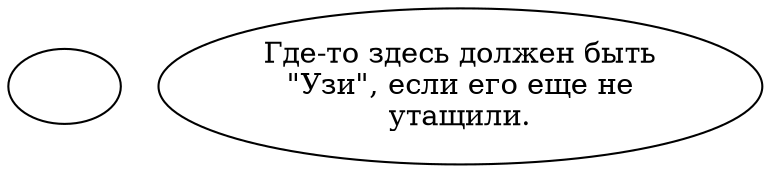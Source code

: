 digraph bvstore {
  "start" [style=filled       fillcolor="#FFFFFF"       color="#000000"]
  "start" [label=""]
  "spatial_p_proc" [style=filled       fillcolor="#FFFFFF"       color="#000000"]
  "spatial_p_proc" [label="Где-то здесь должен быть\n\"Узи\", если его еще не\nутащили."]
}